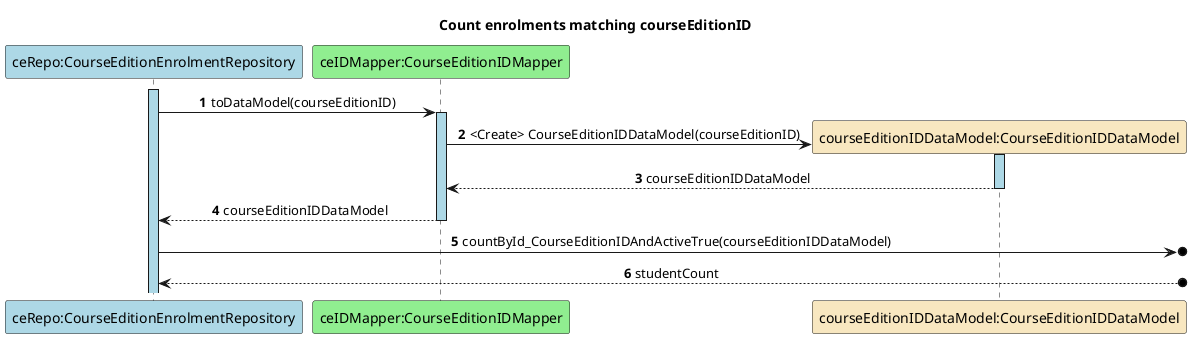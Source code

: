 @startuml

autonumber

title Count enrolments matching courseEditionID
skinparam sequenceMessageAlign center
skinparam sequenceLifeLineBackgroundColor #lightblue

participant "ceRepo:CourseEditionEnrolmentRepository" as R #lightblue
participant "ceIDMapper:CourseEditionIDMapper" as M #lightgreen
participant "courseEditionIDDataModel:CourseEditionIDDataModel" as DM #strategy

activate R
R -> M ++ : toDataModel(courseEditionID)
M -> DM**: <Create> CourseEditionIDDataModel(courseEditionID)
activate DM
DM --> M --: courseEditionIDDataModel
M --> R --: courseEditionIDDataModel
R ->o] : countById_CourseEditionIDAndActiveTrue(courseEditionIDDataModel)
R <--o] :studentCount

@enduml